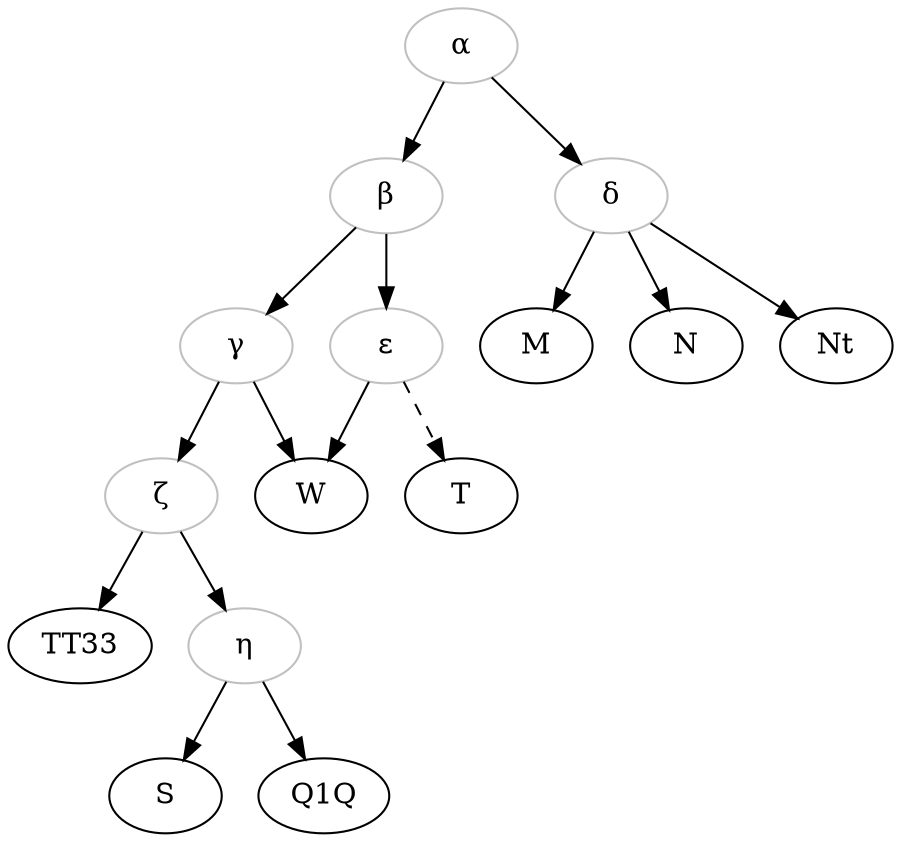 # Place the cursor inside "graph" to get some refactoring options

digraph {
    alpha -> beta;
    alpha -> delta;
    delta -> M;
    delta -> N;
    delta -> Nt;
    beta -> gama;
    beta -> epsilon;
    gama -> W;
    epsilon -> W;
    epsilon -> T[style="dashed"];
    gama -> zeta;
    zeta -> TT33
    zeta -> eta;
    eta -> S;
    eta -> Q1Q;

   
    alpha[color="grey",label="α" ];
    beta[color="grey", label="β"];
    delta[color="grey", label="δ"];
    epsilon[color="grey", label="ε"];
    gama[color="grey", label="γ"];
    zeta[color="grey", label="ζ"];
    eta[color="grey", label="η"];
}
